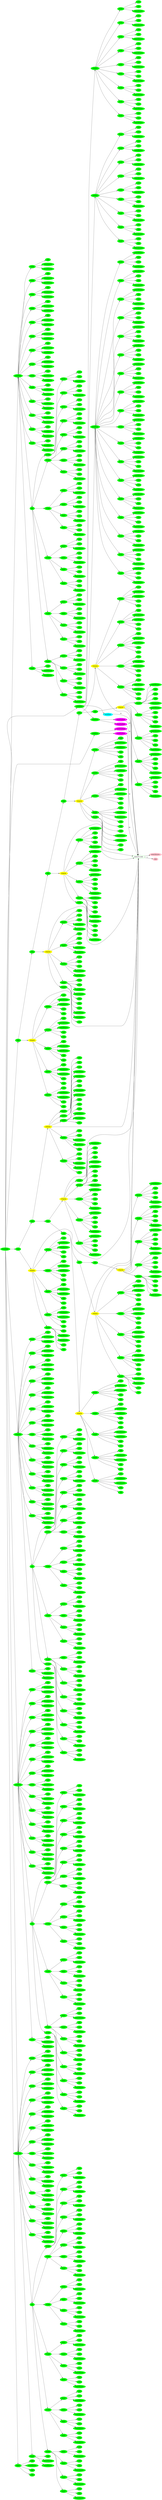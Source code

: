 digraph SceneGraph{
	rankdir=LR;

	node[label=drawU style=filled color=green];
		UCube1u1;
		UCube1u2;
		UCube1u3;
		UCube1u4;
		UCube2u5;
		UCube2u6;
		UCube2u7;
		UCube2u8;
		UCube3u9;
		UCube3u10;
		UCube3u11;
		UCube3u12;
		UCube4u13;
		UCube4u14;
		UCube4u15;
		UCube4u16;
		UCube5u17;
		UCube5u18;
		UCube5u19;
		UCube5u20;
		UCube6u21;
		UCube6u22;
		UCube6u23;
		UCube6u24;
		UCube7u25;
		UCube7u26;
		UCube7u27;
		UCube7u28;
		UCube8u29;
		UCube8u30;
		UCube8u31;
		UCube8u32;
		UCube9u33;
		UCube9u34;
		UCube9u35;
		UCube9u36;
		UCube10u37;
		UCube10u38;
		UCube10u39;
		UCube10u40;
		UCube11u41;
		UCube11u42;
		UCube11u43;
		UCube11u44;
		UCube12u45;
		UCube12u46;
		UCube12u47;
		UCube12u48;
		UCube13u49;
		UCube13u50;
		UCube13u51;
		UCube13u52;
		UCube14u53;
		UCube14u54;
		UCube14u55;
		UCube14u56;
		UCube15u57;
		UCube15u58;
		UCube15u59;
		UCube15u60;
		UCube16u61;
		UCube16u62;
		UCube16u63;
		UCube16u64;
		UCube17u65;
		UCube17u66;
		UCube17u67;
		UCube17u68;
		UCube18u69;
		UCube18u70;
		UCube18u71;
		UCube18u72;
		UCube19u73;
		UCube19u74;
		UCube19u75;
		UCube19u76;
		UCube20u77;
		UCube20u78;
		UCube20u79;
		UCube20u80;
		UCube21u81;
		UCube21u82;
		UCube21u83;
		UCube21u84;
		UCube22u85;
		UCube22u86;
		UCube22u87;
		UCube22u88;
		UCube23u89;
		UCube23u90;
		UCube23u91;
		UCube23u92;
		UCube24u93;
		UCube24u94;
		UCube24u95;
		UCube24u96;

	
	drawBody[label=drawBody style=filled color=green];

	drawHead[label=drawHead style=filled color=green];
	node[label=drawFoot style=filled color=green];
		drawFoot;
		drawFoot2;
		drawFoot3;
		drawFoot4;
		
	
	node[label=test style=filled color=green];
		test;
		test2;
		test3;
		test4;
	
	node[label=drawOval style=filled color=green];
		drawOval;
		drawOval2;
	
	node[label=wing style=filled color=green];
		wing;
		wing2;
		wing3;
		wing4;
		wing5;
		wing6;
		wingb;
		wing2b;
		wing3b;
		wing4b;
		wing5b;
		wing6b;

	node[label=UCube style=filled color=green];
		UCube1;
		UCube2;
		UCube3;
		UCube4;
		UCube5;
		UCube6;
		UCube7;
		UCube8;
		UCube9;
		UCube10;
		UCube11;
		UCube12;
		UCube13;
		UCube14;
		UCube15;
		UCube16;
		UCube17;
		UCube18;
		UCube19;
		UCube20;
		UCube21;
		UCube22;
		UCube23;
		UCube24;

	drawEyes[label=drawEyes style=filled color=green];
	drawNose[label=drawNose style=filled color=cyan];
	node[label=drawEar style=filled color=green];
		drawEar;
		drawEar2;
	node[label=drawOvalHalf style=filled color=magenta];
		drawOvalHalf;
		drawOvalHalf2;	
		drawOvalHalf3;	
		drawOvalHalf4;	
	node[label=wingseg style=filled color=yellow];
		wingseg;
		wingseg2;
		wingseg3;
		wingseg4;
		wingseg5;
		wingseg6;
		wingsegb;
		wingseg2b;
		wingseg3b;
		wingseg4b;
		wingseg5b;
		wingseg6b;
	
	
	drawT[label=drawT style=filled color=green];
	node[label=drawX style=filled color=green];
		drawX1;
		drawX2;
		drawX3;
		drawX4;
		drawX5;
		drawX6;
		drawX7;
		drawX8;
		drawX9;
		drawX10;
		drawX11;
		drawX12;
		drawX13;
		drawX14;
		drawX15;
		drawX16;
		drawX17;
		drawX18;
		drawX19;
		drawX20;
		drawX21;
		drawX22;
		drawX23;
		drawX24;
		drawX25;
		drawX26;
		drawX27;
		drawX28;
		drawX29;
		drawX30;
		drawX31;
		drawX32;
		drawX33;
		drawX34;
		drawX35;
		drawX36;
		drawX37;
		drawX38;
		drawX39;
		drawX40;
		drawX41;
		drawX42;
		drawX43;
		drawX44;
		drawX45;
		drawX46;
		drawX47;
		drawX48;
		drawX49;
		drawX50;
		drawX51;
		drawX52;
		drawX53;
		drawX54;
		drawX55;
		drawX56;
		drawX57;
		drawX58;
		drawX59;
		drawX60;
		
	node[label=drawS style=filled color=green];
		drawS1;
		drawS2;
		drawS3;
		drawS4;
		drawS5;
		drawS6;
		drawS7;
		drawS8;
		drawS9;
		drawS10;
		drawS11;
		drawS12;
		drawS13;
		drawS14;
		drawS15;
		drawS16;
		drawS17;
		drawS18;
	node[label=drawV style=filled color=green];
		drawV;
		drawV7;
		drawV8;
		drawV9;
		drawV2;
		drawV3;
		drawV4;
		drawV5;
		drawV6;
		drawVb;
		drawV7b;
		drawV8b;
		drawV9b;
		drawV2b;
		drawV3b;
		drawV4b;
		drawV5b;
		drawV6b;
	node[label=drawW style=filled color=green];
		drawW1;
		drawW2;
		drawW3;
		drawW4;
		drawW5;
		drawW6;
		drawW7;
		drawW8;
		drawW9;
		drawW10;
		drawW11;
		drawW12;
		drawW13;
		drawW14;
		drawW15;
		drawW16;
		drawW17;
		drawW18;
		drawW19;
		drawW20;
		drawW21;
		drawW22;
		drawW23;
		drawW24;
		drawW25;
		drawW26;
		drawW27;
		drawW28;
		drawW29;
		drawW30;
		drawW31;
		drawW32;
		drawW33;
		drawW34;
		drawW35;
		drawW36;
		drawW37;
		drawW38;
		drawW39;
		drawW40;
		drawW41;
		drawW42;
		drawW43;
		drawW44;
		drawW45;
		drawW46;
		drawW47;
		drawW48;
		drawW49;
		drawW50;
		drawW51;
		drawW52;
		drawW53;
		drawW54;
		drawW55;
		drawW56;
		drawW57;
		drawW58;
		drawW59;
		drawW60;

	
	node[label=cube style=filled color=pink];
		drawStickU;
		node[color=green];
		drawStickW1;
		drawStickW2;
		drawStickW3;
		drawStickW4;
		drawStickW5;
		drawStickW6;
		drawStickW7;
		drawStickW8;
		drawStickW9;
		drawStickW10;
		drawStickW11;
		drawStickW12;
		drawStickW13;
		drawStickW14;
		drawStickW15;
		drawStickW16;
		drawStickW17;
		drawStickW18;
		drawStickW19;
		drawStickW20;
		drawStickW21;
		drawStickW22;
		drawStickW23;
		drawStickW24;
		drawStickW25;
		drawStickW26;
		drawStickW27;
		drawStickW28;
		drawStickW29;
		drawStickW30;
		drawStickW31;
		drawStickW32;
		drawStickW33;
		drawStickW34;
		drawStickW35;
		drawStickW36;
		drawStickW37;
		drawStickW38;
		drawStickW39;
		drawStickW40;
		drawStickW41;
		drawStickW42;
		drawStickW43;
		drawStickW44;
		drawStickW45;
		drawStickW46;
		drawStickW47;
		drawStickW48;
		drawStickW49;
		drawStickW50;
		drawStickW51;
		drawStickW52;
		drawStickW53;
		drawStickW54;
		drawStickW55;
		drawStickW56;
		drawStickW57;
		drawStickW58;
		drawStickW59;
		drawStickW60;
		drawStickW61;
		drawStickW62;
		drawStickW63;
		drawStickW64;
		drawStickW65;
		drawStickW66;
		drawStickW67;
		drawStickW68;
		drawStickW69;
		drawStickW70;
		drawStickW71;
		drawStickW72;
		drawStickW73;
		drawStickW74;
		drawStickW75;
		drawStickW76;
		drawStickW77;
		drawStickW78;
		drawStickW79;
		drawStickW80;
		drawStickW81;
		drawStickW82;
		drawStickW83;
		drawStickW84;
		drawStickW85;
		drawStickW86;
		drawStickW87;
		drawStickW88;
		drawStickW89;
		drawStickW90;
		drawStickW91;
		drawStickW92;
		drawStickW93;
		drawStickW94;
		drawStickW95;
		drawStickW96;
		drawStickW97;
		drawStickW98;
		drawStickW99;
		drawStickW100;
		drawStickW101;
		drawStickW102;
		drawStickW103;
		drawStickW104;
		drawStickW105;
		drawStickW106;
		drawStickW107;
		drawStickW108;
		drawStickW109;
		drawStickW110;
		drawStickW111;
		drawStickW112;
		drawStickW113;
		drawStickW114;
		drawStickW115;
		drawStickW116;
		drawStickW117;
		drawStickW118;
		drawStickW119;
		drawStickW120;
		drawStickW121;
		drawStickW122;
		drawStickW123;
		drawStickW124;
		drawStickW125;
		drawStickW126;
		drawStickW127;
		drawStickW128;
		drawStickW129;
		drawStickW130;
		drawStickW131;
		drawStickW132;
		drawStickW133;
		drawStickW134;
		drawStickW135;
		drawStickW136;
		drawStickW137;
		drawStickW138;
		drawStickW139;
		drawStickW140;
		drawStickW141;
		drawStickW142;
		drawStickW143;
		drawStickW144;
		drawStickW145;
		drawStickW146;
		drawStickW147;
		drawStickW148;
		drawStickW149;
		drawStickW150;
		drawStickW151;
		drawStickW152;
		drawStickW153;
		drawStickW154;
		drawStickW155;
		drawStickW156;
		drawStickW157;
		drawStickW158;
		drawStickW159;
		drawStickW160;
		drawStickW161;
		drawStickW162;
		drawStickW163;
		drawStickW164;
		drawStickW165;
		drawStickW166;
		drawStickW167;
		drawStickW168;
		drawStickW169;
		drawStickW170;
		drawStickW171;
		drawStickW172;
		drawStickW173;
		drawStickW174;
		drawStickW175;
		drawStickW176;
		drawStickW177;
		drawStickW178;
		drawStickW179;
		drawStickW180;
		ustick1;
		ustick2;
		ustick3;
		ustick4;
		ustick5;
		ustick6;
		ustick7;
		ustick8;
		ustick9;
		ustick10;
		ustick11;
		ustick12;
		ustick13;
		ustick14;
		ustick15;
		ustick16;
		ustick17;
		ustick18;
		ustick19;
		ustick20;
		ustick21;
		ustick22;
		ustick23;
		ustick24;
		ustick25;
		ustick26;
		ustick27;
		ustick28;
		ustick29;
		ustick30;
		ustick31;
		ustick32;
		ustick33;
		ustick34;
		ustick35;
		ustick36;
		ustick37;
		ustick38;
		ustick39;
		ustick40;
		ustick41;
		ustick42;
		ustick43;
		ustick44;
		ustick45;
		ustick46;
		ustick47;
		ustick48;
		ustick49;
		ustick50;
		ustick51;
		ustick52;
		ustick53;
		ustick54;
		ustick55;
		ustick56;
		ustick57;
		ustick58;
		ustick59;
		ustick60;
		ustick61;
		ustick62;
		ustick63;
		ustick64;
		ustick65;
		ustick66;
		ustick67;
		ustick68;
		ustick69;
		ustick70;
		ustick71;
		ustick72;
		ustick73;
		ustick74;
		ustick75;
		ustick76;
		ustick77;
		ustick78;
		ustick79;
		ustick80;
		ustick81;
		ustick82;
		ustick83;
		ustick84;
		ustick85;
		ustick86;
		ustick87;
		ustick88;
		ustick89;
		ustick90;
		ustick91;
		ustick92;
		ustick93;
		ustick94;
		ustick95;
		ustick96;
		ustick97;
		ustick98;
		ustick99;
		ustick100;
		ustick101;
		ustick102;
		ustick103;
		ustick104;
		ustick105;
		ustick106;
		ustick107;
		ustick108;
		ustick109;
		ustick110;
		ustick111;
		ustick112;
		ustick113;
		ustick114;
		ustick115;
		ustick116;
		ustick117;
		ustick118;
		ustick119;
		ustick120;
		ustick121;
		ustick122;
		ustick123;
		ustick124;
		ustick125;
		ustick126;
		ustick127;
		ustick128;
		ustick129;
		ustick130;
		ustick131;
		ustick132;
		ustick133;
		ustick134;
		ustick135;
		ustick136;
		ustick137;
		ustick138;
		ustick139;
		ustick140;
		ustick141;
		ustick142;
		ustick143;
		ustick144;
		ustick145;
		ustick146;
		ustick147;
		ustick148;
		ustick149;
		ustick150;
		ustick151;
		ustick152;
		ustick153;
		ustick154;
		ustick155;
		ustick156;
		ustick157;
		ustick158;
		ustick159;
		ustick160;
		ustick161;
		ustick162;
		ustick163;
		ustick164;
		ustick165;
		ustick166;
		ustick167;
		ustick168;
		ustick169;
		ustick170;
		ustick171;
		ustick172;
		ustick173;
		ustick174;
		ustick175;
		ustick176;
		ustick177;
		ustick178;
		ustick179;
		ustick180;
		ustick181;
		ustick182;
		ustick183;
		ustick184;
		ustick185;
		ustick186;
		ustick187;
		ustick188;
		ustick189;
		ustick190;
		ustick191;
		ustick192;
		cubeT[color=green];
		cubeT2[color=green];
		cubeT3[color=green];
		cubeX1;
		cubeX2;
		cubeX3;
		cubeX4;
		cubeX5;
		cubeX6;
		cubeX7;
		cubeX8;
		cubeX9;
		cubeX10;
		cubeX11;
		cubeX12;
		cubeX13;
		cubeX14;
		cubeX15;
		cubeX16;
		cubeX17;
		cubeX18;
		cubeX19;
		cubeX20;
		cubeX21;
		cubeX22;
		cubeX23;
		cubeX24;
		cubeX25;
		cubeX26;
		cubeX27;
		cubeX28;
		cubeX29;
		cubeX30;
		cubeX31;
		cubeX32;
		cubeX33;
		cubeX34;
		cubeX35;
		cubeX36;
		cubeX37;
		cubeX38;
		cubeX39;
		cubeX40;
		cubeX41;
		cubeX42;
		cubeX43;
		cubeX44;
		cubeX45;
		cubeX46;
		cubeX47;
		cubeX48;
		cubeX49;
		cubeX50;
		cubeX51;
		cubeX52;
		cubeX53;
		cubeX54;
		cubeX55;
		cubeX56;
		cubeX57;
		cubeX58;
		cubeX59;
		cubeX60;
		cubeS1;
		cubeS2;
		cubeS3;
		cubeS4;
		cubeS5;
		cubeS6;
		cubeS7;
		cubeS8;
		cubeS9;
		cubeS10;
		cubeS11;
		cubeS12;
		cubeS13;
		cubeS14;
		cubeS15;
		cubeS16;
		cubeS17;
		cubeS18;
		cubeS19;
		cubeS20;
		cubeS21;
		cubeS22;
		cubeS23;
		cubeS24;
		cubeS25;
		cubeS26;
		cubeS27;
		cubeS28;
		cubeS29;
		cubeS30;
		cubeS31;
		cubeS32;
		cubeS33;
		cubeS34;
		cubeS35;
		cubeS36;
		cubeV1;
		cubeV2;
		cubeV3;
		cubeV4;
		cubeV5;
		cubeV6;
		cubeV7;
		cubeV8;
		cubeV9;
		cubeV10;
		cubeV11;
		cubeV12;
		cubeV13;
		cubeV14;
		cubeV15;
		cubeV16;
		cubeV17;
		cubeV18;
		cubeV19;
		cubeV20;
		cubeV21;
		cubeV22;
		cubeV23;
		cubeV24;
		cubeV25;
		cubeV26;
		cubeV27;
		cubeV28;
		cubeV29;
		cubeV30;
		cubeV31;
		cubeV32;
		cubeV33;
		cubeV34;
		cubeV35;
		cubeV36;

		
	node[label=draw3Dcurve style=filled color=pink];
		drawLoopU;
		node[color=green];
		drawLoopW1;
		drawLoopW2;
		drawLoopW3;
		drawLoopW4;
		drawLoopW5;
		drawLoopW6;
		drawLoopW7;
		drawLoopW8;
		drawLoopW9;
		drawLoopW10;
		drawLoopW11;
		drawLoopW12;
		drawLoopW13;
		drawLoopW14;
		drawLoopW15;
		drawLoopW16;
		drawLoopW17;
		drawLoopW18;
		drawLoopW19;
		drawLoopW20;
		drawLoopW21;
		drawLoopW22;
		drawLoopW23;
		drawLoopW24;
		drawLoopW25;
		drawLoopW26;
		drawLoopW27;
		drawLoopW28;
		drawLoopW29;
		drawLoopW30;
		drawLoopW31;
		drawLoopW32;
		drawLoopW33;
		drawLoopW34;
		drawLoopW35;
		drawLoopW36;
		drawLoopW37;
		drawLoopW38;
		drawLoopW39;
		drawLoopW40;
		drawLoopW41;
		drawLoopW42;
		drawLoopW43;
		drawLoopW44;
		drawLoopW45;
		drawLoopW46;
		drawLoopW47;
		drawLoopW48;
		drawLoopW49;
		drawLoopW50;
		drawLoopW51;
		drawLoopW52;
		drawLoopW53;
		drawLoopW54;
		drawLoopW55;
		drawLoopW56;
		drawLoopW57;
		drawLoopW58;
		drawLoopW59;
		drawLoopW60;
		drawLoopW61;
		drawLoopW62;
		drawLoopW63;
		drawLoopW64;
		drawLoopW65;
		drawLoopW66;
		drawLoopW67;
		drawLoopW68;
		drawLoopW69;
		drawLoopW70;
		drawLoopW71;
		drawLoopW72;
		drawLoopW73;
		drawLoopW74;
		drawLoopW75;
		drawLoopW76;
		drawLoopW77;
		drawLoopW78;
		drawLoopW79;
		drawLoopW80;
		drawLoopW81;
		drawLoopW82;
		drawLoopW83;
		drawLoopW84;
		drawLoopW85;
		drawLoopW86;
		drawLoopW87;
		drawLoopW88;
		drawLoopW89;
		drawLoopW90;
		drawLoopW91;
		drawLoopW92;
		drawLoopW93;
		drawLoopW94;
		drawLoopW95;
		drawLoopW96;
		drawLoopW97;
		drawLoopW98;
		drawLoopW99;
		drawLoopW100;
		drawLoopW101;
		drawLoopW102;
		drawLoopW103;
		drawLoopW104;
		drawLoopW105;
		drawLoopW106;
		drawLoopW107;
		drawLoopW108;
		drawLoopW109;
		drawLoopW110;
		drawLoopW111;
		drawLoopW112;
		drawLoopW113;
		drawLoopW114;
		drawLoopW115;
		drawLoopW116;
		drawLoopW117;
		drawLoopW118;
		drawLoopW119;
		drawLoopW120;
		curveT;
		curveX1;
		curveX2;
		curveX3;
		curveX4;
		curveX5;
		curveX6;
		curveX7;
		curveX8;
		curveX9;
		curveX10;
		curveX11;
		curveX12;
		curveX13;
		curveX14;
		curveX15;
		curveX16;
		curveX17;
		curveX18;
		curveX19;
		curveX20;
		curveX21;
		curveX22;
		curveX23;
		curveX24;
		curveX25;
		curveX26;
		curveX27;
		curveX28;
		curveX29;
		curveX30;
		curveX31;
		curveX32;
		curveX33;
		curveX34;
		curveX35;
		curveX36;
		curveX37;
		curveX38;
		curveX39;
		curveX40;
		curveX41;
		curveX42;
		curveX43;
		curveX44;
		curveX45;
		curveX46;
		curveX47;
		curveX48;
		curveX49;
		curveX50;
		curveX51;
		curveX52;
		curveX53;
		curveX54;
		curveX55;
		curveX56;
		curveX57;
		curveX58;
		curveX59;
		curveX60;
		curveX61;
		curveX62;
		curveX63;
		curveX64;
		curveX65;
		curveX66;
		curveX67;
		curveX68;
		curveX69;
		curveX70;
		curveX71;
		curveX72;
		curveX73;
		curveX74;
		curveX75;
		curveX76;
		curveX77;
		curveX78;
		curveX79;
		curveX80;
		curveX81;
		curveX82;
		curveX83;
		curveX84;
		curveX85;
		curveX86;
		curveX87;
		curveX88;
		curveX89;
		curveX90;
		curveX91;
		curveX92;
		curveX93;
		curveX94;
		curveX95;
		curveX96;
		curveX97;
		curveX98;
		curveX99;
		curveX100;
		curveX101;
		curveX102;
		curveX103;
		curveX104;
		curveX105;
		curveX106;
		curveX107;
		curveX108;
		curveX109;
		curveX110;
		curveX111;
		curveX112;
		curveX113;
		curveX114;
		curveX115;
		curveX116;
		curveX117;
		curveX118;
		curveX119;
		curveX120;
		curveS1;
		curveS2;
		curveS3;
		curveS4;
		curveS5;
		curveS6;
		curveS7;
		curveS8;
		curveS9;
		curveS10;
		curveS11;
		curveS12;
		curveS13;
		curveS14;
		curveS15;
		curveS16;
		curveS17;
		curveS18;
		curveS19;
		curveS20;
		curveS21;
		curveS22;
		curveS23;
		curveS24;
		curveS25;
		curveS26;
		curveS27;
		curveS28;
		curveS29;
		curveS30;
		curveS31;
		curveS32;
		curveS33;
		curveS34;
		curveS35;
		curveS36;
		curveV1;
		curveV2;
		curveV3;
		curveV4;
		curveV5;
		curveV6;
		curveV7;
		curveV8;
		curveV9;
		curveV10;
		curveV11;
		curveV12;
		curveV13;
		curveV14;
		curveV15;
		curveV16;
		curveV17;
		curveV18;
		UCube1u1curve;
		UCube1u2curve;
		UCube1u3curve;
		UCube1u4curve;
		UCube2u5curve;
		UCube2u6curve;
		UCube2u7curve;
		UCube2u8curve;
		UCube3u9curve;
		UCube3u10curve;
		UCube3u11curve;
		UCube3u12curve;
		UCube4u13curve;
		UCube4u14curve;
		UCube4u15curve;
		UCube4u16curve;
		UCube5u17curve;
		UCube5u18curve;
		UCube5u19curve;
		UCube5u20curve;
		UCube6u21curve;
		UCube6u22curve;
		UCube6u23curve;
		UCube6u24curve;
		UCube7u25curve;
		UCube7u26curve;
		UCube7u27curve;
		UCube7u28curve;
		UCube8u29curve;
		UCube8u30curve;
		UCube8u31curve;
		UCube8u32curve;
		UCube9u33curve;
		UCube9u34curve;
		UCube9u35curve;
		UCube9u36curve;
		UCube10u37curve;
		UCube10u38curve;
		UCube10u39curve;
		UCube10u40curve;
		UCube11u41curve;
		UCube11u42curve;
		UCube11u43curve;
		UCube11u44curve;
		UCube12u45curve;
		UCube12u46curve;
		UCube12u47curve;
		UCube12u48curve;
		UCube13u49curve;
		UCube13u50curve;
		UCube13u51curve;
		UCube13u52curve;
		UCube14u53curve;
		UCube14u54curve;
		UCube14u55curve;
		UCube14u56curve;
		UCube15u57curve;
		UCube15u58curve;
		UCube15u59curve;
		UCube15u60curve;
		UCube16u61curve;
		UCube16u62curve;
		UCube16u63curve;
		UCube16u64curve;
		UCube17u65curve;
		UCube17u66curve;
		UCube17u67curve;
		UCube17u68curve;
		UCube18u69curve;
		UCube18u70curve;
		UCube18u71curve;
		UCube18u72curve;
		UCube19u73curve;
		UCube19u74curve;
		UCube19u75curve;
		UCube19u76curve;
		UCube20u77curve;
		UCube20u78curve;
		UCube20u79curve;
		UCube20u80curve;
		UCube21u81curve;
		UCube21u82curve;
		UCube21u83curve;
		UCube21u84curve;
		UCube22u85curve;
		UCube22u86curve;
		UCube22u87curve;
		UCube22u88curve;
		UCube23u89curve;
		UCube23u90curve;
		UCube23u91curve;
		UCube23u92curve;
		UCube24u93curve;
		UCube24u94curve;
		UCube24u95curve;
		UCube24u96curve;
	
	
	
	
	
	
	
	
	node[label="unknown node" style=""]
	
	drawBody->drawOval;
	drawBody->drawHead;
	drawBody->drawT;
	drawBody->wing;
	drawBody->wingb;
	drawBody->drawFoot;
	drawBody->drawFoot2;
	drawBody->drawFoot3;
	drawBody->drawFoot4;

	drawOval->drawOvalHalf;
	drawOval->drawOvalHalf3;
	
	drawOval2->drawOvalHalf2;
	drawOval2->drawOvalHalf4;
	
	drawHead->drawOval2;
	drawHead->drawEyes;
	drawHead->drawNose;
	drawHead->drawEar;
	drawHead->drawEar2;
	
	drawT->cubeT;
	drawT->cubeT2;
	drawT->cubeT3;
	
	drawT->curveT;
	
	wing->wingseg;
	wing->wing2;
	wing2->wingseg2;
	wing2->wing3;
	wing3->wingseg3;
	wing3->wing4;
	wing4->wingseg4;
	wing4->wing5;
	wing5->wingseg5;
	wing5->wing6;
	wing6->wingseg6;
	
	wingb->wingsegb;
	wingb->wing2b;
	wing2b->wingseg2b;
	wing2b->wing3b;
	wing3b->wingseg3b;
	wing3b->wing4b;
	wing4b->wingseg4b;
	wing4b->wing5b;
	wing5b->wingseg5b;
	wing5b->wing6b;
	wing6b->wingseg6b;
	
	drawFoot->test;
	drawFoot2->test2;
	drawFoot3->test3;
	drawFoot4->test4;
	
	drawFoot->drawX1;
	drawFoot->drawX2;
	drawFoot->drawX3;
	drawFoot->drawX4;
	drawFoot->drawX5;
	drawFoot->drawX6;
	drawFoot->drawX7;
	drawFoot->drawX8;
	drawFoot->drawX9;
	drawFoot->drawX10;
	drawFoot->drawX11;
	drawFoot->drawX12;
	drawFoot->drawX13;
	drawFoot->drawX14;
	drawFoot->drawX15;
	drawFoot2->drawX16;
	drawFoot2->drawX17;
	drawFoot2->drawX18;
	drawFoot2->drawX19;
	drawFoot2->drawX20;
	drawFoot2->drawX21;
	drawFoot2->drawX22;
	drawFoot2->drawX23;
	drawFoot2->drawX24;
	drawFoot2->drawX25;
	drawFoot2->drawX26;
	drawFoot2->drawX27;
	drawFoot2->drawX28;
	drawFoot2->drawX29;
	drawFoot2->drawX30;
	drawFoot3->drawX31;
	drawFoot3->drawX32;
	drawFoot3->drawX33;
	drawFoot3->drawX34;
	drawFoot3->drawX35;
	drawFoot3->drawX36;
	drawFoot3->drawX37;
	drawFoot3->drawX38;
	drawFoot3->drawX39;
	drawFoot3->drawX40;
	drawFoot3->drawX41;
	drawFoot3->drawX42;
	drawFoot3->drawX43;
	drawFoot3->drawX44;
	drawFoot3->drawX45;
	drawFoot4->drawX46;
	drawFoot4->drawX47;
	drawFoot4->drawX48;
	drawFoot4->drawX49;
	drawFoot4->drawX50;
	drawFoot4->drawX51;
	drawFoot4->drawX52;
	drawFoot4->drawX53;
	drawFoot4->drawX54;
	drawFoot4->drawX55;
	drawFoot4->drawX56;
	drawFoot4->drawX57;
	drawFoot4->drawX58;
	drawFoot4->drawX59;
	drawFoot4->drawX60;
	
	drawOvalHalf->drawU[label=30];
	drawOvalHalf2->drawU[label=30];
	drawOvalHalf3->drawU[label=30];
	drawOvalHalf4->drawU[label=30];
	
	drawEyes->drawS1;
	drawEyes->drawS2;
	drawEyes->drawS3;
	drawEyes->drawS4;
	drawEyes->drawS5;
	drawEyes->drawS6;
	drawEyes->drawS7;
	drawEyes->drawS8;
	drawEyes->drawS9;
	drawEyes->drawS10;
	drawEyes->drawS11;
	drawEyes->drawS12;
	drawEyes->drawS13;
	drawEyes->drawS14;
	drawEyes->drawS15;
	drawEyes->drawS16;
	drawEyes->drawS17;
	drawEyes->drawS18;
	
	drawNose->drawU[label=18];
	
	drawEar->drawV;
	drawEar->drawV2;
	drawEar->drawV3;
	drawEar->drawV4;
	drawEar->drawV5;
	drawEar->drawV6;
	drawEar->drawV7;
	drawEar->drawV8;
	drawEar->drawV9;
	drawEar2->drawVb;
	drawEar2->drawV2b;
	drawEar2->drawV3b;
	drawEar2->drawV4b;
	drawEar2->drawV5b;
	drawEar2->drawV6b;
	drawEar2->drawV7b;
	drawEar2->drawV8b;
	drawEar2->drawV9b;
	
	wingseg->drawU;
	wingseg->drawW1;
	wingseg->drawW2;
	wingseg->drawW3;
	wingseg->drawW4;
	wingseg->drawW5;
	wingseg2->drawU;
	wingseg2->drawW6;
	wingseg2->drawW7;
	wingseg2->drawW8;
	wingseg2->drawW9;
	wingseg2->drawW10;
	wingseg3->drawU;
	wingseg3->drawW11;
	wingseg3->drawW12;
	wingseg3->drawW13;
	wingseg3->drawW14;
	wingseg3->drawW15;
	wingseg4->drawU;
	wingseg4->drawW16;
	wingseg4->drawW17;
	wingseg4->drawW18;
	wingseg4->drawW19;
	wingseg4->drawW20;
	wingseg5->drawU;
	wingseg5->drawW21;
	wingseg5->drawW22;
	wingseg5->drawW23;
	wingseg5->drawW24;
	wingseg5->drawW25;
	wingseg6->drawU;
	wingseg6->drawW26;
	wingseg6->drawW27;
	wingseg6->drawW28;
	wingseg6->drawW29;
	wingseg6->drawW30;
	wingsegb->drawU;
	wingsegb->drawW31;
	wingsegb->drawW32;
	wingsegb->drawW33;
	wingsegb->drawW34;
	wingsegb->drawW35;
	wingseg2b->drawU;
	wingseg2b->drawW36;
	wingseg2b->drawW37;
	wingseg2b->drawW38;
	wingseg2b->drawW39;
	wingseg2b->drawW40;
	wingseg3b->drawU;
	wingseg3b->drawW41;
	wingseg3b->drawW42;
	wingseg3b->drawW43;
	wingseg3b->drawW44;
	wingseg3b->drawW45;
	wingseg4b->drawU;
	wingseg4b->drawW46;
	wingseg4b->drawW47;
	wingseg4b->drawW48;
	wingseg4b->drawW49;
	wingseg4b->drawW50;
	wingseg5b->drawU;
	wingseg5b->drawW51;
	wingseg5b->drawW52;
	wingseg5b->drawW53;
	wingseg5b->drawW54;
	wingseg5b->drawW55;
	wingseg6b->drawU;
	wingseg6b->drawW56;
	wingseg6b->drawW57;
	wingseg6b->drawW58;
	wingseg6b->drawW59;
	wingseg6b->drawW60;
	
	drawX1->curveX1;
	drawX1->curveX2;
	drawX1->cubeX1;
	drawX2->curveX3;
	drawX2->curveX4;
	drawX2->cubeX2;
	drawX3->curveX5;
	drawX3->curveX6;
	drawX3->cubeX3;
	drawX4->curveX7;
	drawX4->curveX8;
	drawX4->cubeX4;
	drawX5->curveX9;
	drawX5->curveX10;
	drawX5->cubeX5;
	drawX6->curveX11;
	drawX6->curveX12;
	drawX6->cubeX6;
	drawX7->curveX13;
	drawX7->curveX14;
	drawX7->cubeX7;
	drawX8->curveX15;
	drawX8->curveX16;
	drawX8->cubeX8;
	drawX9->curveX17;
	drawX9->curveX18;
	drawX9->cubeX9;
	drawX10->curveX19;
	drawX10->curveX20;
	drawX10->cubeX10;
	drawX11->curveX21;
	drawX11->curveX22;
	drawX11->cubeX11;
	drawX12->curveX23;
	drawX12->curveX24;
	drawX12->cubeX12;
	drawX13->curveX25;
	drawX13->curveX26;
	drawX13->cubeX13;
	drawX14->curveX27;
	drawX14->curveX28;
	drawX14->cubeX14;
	drawX15->curveX29;
	drawX15->curveX30;
	drawX15->cubeX15;
	drawX16->curveX31;
	drawX16->curveX32;
	drawX16->cubeX16;
	drawX17->curveX33;
	drawX17->curveX34;
	drawX17->cubeX17;
	drawX18->curveX35;
	drawX18->curveX36;
	drawX18->cubeX18;
	drawX19->curveX37;
	drawX19->curveX38;
	drawX19->cubeX19;
	drawX20->curveX39;
	drawX20->curveX40;
	drawX20->cubeX20;
	drawX21->curveX41;
	drawX21->curveX42;
	drawX21->cubeX21;
	drawX22->curveX43;
	drawX22->curveX44;
	drawX22->cubeX22;
	drawX23->curveX45;
	drawX23->curveX46;
	drawX23->cubeX23;
	drawX24->curveX47;
	drawX24->curveX48;
	drawX24->cubeX24;
	drawX25->curveX49;
	drawX25->curveX50;
	drawX25->cubeX25;
	drawX26->curveX51;
	drawX26->curveX52;
	drawX26->cubeX26;
	drawX27->curveX53;
	drawX27->curveX54;
	drawX27->cubeX27;
	drawX28->curveX55;
	drawX28->curveX56;
	drawX28->cubeX28;
	drawX29->curveX57;
	drawX29->curveX58;
	drawX29->cubeX29;
	drawX30->curveX59;
	drawX30->curveX60;
	drawX30->cubeX30;
	drawX31->curveX61;
	drawX31->curveX62;
	drawX31->cubeX31;
	drawX32->curveX63;
	drawX32->curveX64;
	drawX32->cubeX32;
	drawX33->curveX65;
	drawX33->curveX66;
	drawX33->cubeX33;
	drawX34->curveX67;
	drawX34->curveX68;
	drawX34->cubeX34;
	drawX35->curveX69;
	drawX35->curveX70;
	drawX35->cubeX35;
	drawX36->curveX71;
	drawX36->curveX72;
	drawX36->cubeX36;
	drawX37->curveX73;
	drawX37->curveX74;
	drawX37->cubeX37;
	drawX38->curveX75;
	drawX38->curveX76;
	drawX38->cubeX38;
	drawX39->curveX77;
	drawX39->curveX78;
	drawX39->cubeX39;
	drawX40->curveX79;
	drawX40->curveX80;
	drawX40->cubeX40;
	drawX41->curveX81;
	drawX41->curveX82;
	drawX41->cubeX41;
	drawX42->curveX83;
	drawX42->curveX84;
	drawX42->cubeX42;
	drawX43->curveX85;
	drawX43->curveX86;
	drawX43->cubeX43;
	drawX44->curveX87;
	drawX44->curveX88;
	drawX44->cubeX44;
	drawX45->curveX89;
	drawX45->curveX90;
	drawX45->cubeX45;
	drawX46->curveX91;
	drawX46->curveX92;
	drawX46->cubeX46;
	drawX47->curveX93;
	drawX47->curveX94;
	drawX47->cubeX47;
	drawX48->curveX95;
	drawX48->curveX96;
	drawX48->cubeX48;
	drawX49->curveX97;
	drawX49->curveX98;
	drawX49->cubeX49;
	drawX50->curveX99;
	drawX50->curveX100;
	drawX50->cubeX50;
	drawX51->curveX101;
	drawX51->curveX102;
	drawX51->cubeX51;
	drawX52->curveX103;
	drawX52->curveX104;
	drawX52->cubeX52;
	drawX53->curveX105;
	drawX53->curveX106;
	drawX53->cubeX53;
	drawX54->curveX107;
	drawX54->curveX108;
	drawX54->cubeX54;
	drawX55->curveX109;
	drawX55->curveX110;
	drawX55->cubeX55;
	drawX56->curveX111;
	drawX56->curveX112;
	drawX56->cubeX56;
	drawX57->curveX113;
	drawX57->curveX114;
	drawX57->cubeX57;
	drawX58->curveX115;
	drawX58->curveX116;
	drawX58->cubeX58;
	drawX59->curveX117;
	drawX59->curveX118;
	drawX59->cubeX59;
	drawX60->curveX119;
	drawX60->curveX120;
	drawX60->cubeX60;
	
	test->UCube1;
	test->UCube2;
	test->UCube3;
	test->UCube4;
	test->UCube5;
	test->UCube6;
	test2->UCube7;
	test2->UCube8;
	test2->UCube9;
	test2->UCube10;
	test2->UCube11;
	test2->UCube12;
	test3->UCube13;
	test3->UCube14;
	test3->UCube15;
	test3->UCube16;
	test3->UCube17;
	test3->UCube18;
	test4->UCube19;
	test4->UCube20;
	test4->UCube21;
	test4->UCube22;
	test4->UCube23;
	test4->UCube24;
	
	drawU->drawStickU[label=2];
	drawU->drawLoopU;
	
	drawS1->cubeS1;
	drawS1->cubeS2;
	drawS1->curveS1;
	drawS1->curveS2;
	drawS2->cubeS3;
	drawS2->cubeS4;
	drawS2->curveS3;
	drawS2->curveS4;
	drawS3->cubeS5;
	drawS3->cubeS6;
	drawS3->curveS5;
	drawS3->curveS6;
	drawS4->cubeS7;
	drawS4->cubeS8;
	drawS4->curveS7;
	drawS4->curveS8;
	drawS5->cubeS9;
	drawS5->cubeS10;
	drawS5->curveS9;
	drawS5->curveS10;
	drawS6->cubeS11;
	drawS6->cubeS12;
	drawS6->curveS11;
	drawS6->curveS12;
	drawS7->cubeS13;
	drawS7->cubeS14;
	drawS7->curveS13;
	drawS7->curveS14;
	drawS8->cubeS15;
	drawS8->cubeS16;
	drawS8->curveS15;
	drawS8->curveS16;
	drawS9->cubeS17;
	drawS9->cubeS18;
	drawS9->curveS17;
	drawS9->curveS18;
	drawS10->cubeS19;
	drawS10->cubeS20;
	drawS10->curveS19;
	drawS10->curveS20;
	drawS11->cubeS21;
	drawS11->cubeS22;
	drawS11->curveS21;
	drawS11->curveS22;
	drawS12->cubeS23;
	drawS12->cubeS24;
	drawS12->curveS23;
	drawS12->curveS24;
	drawS13->cubeS25;
	drawS13->cubeS26;
	drawS13->curveS25;
	drawS13->curveS26;
	drawS14->cubeS27;
	drawS14->cubeS28;
	drawS14->curveS27;
	drawS14->curveS28;
	drawS15->cubeS29;
	drawS15->cubeS30;
	drawS15->curveS29;
	drawS15->curveS30;
	drawS16->cubeS31;
	drawS16->cubeS32;
	drawS16->curveS31;
	drawS16->curveS32;
	drawS17->cubeS33;
	drawS17->cubeS34;
	drawS17->curveS33;
	drawS17->curveS34;
	drawS18->cubeS35;
	drawS18->cubeS36;
	drawS18->curveS35;
	drawS18->curveS36;
	
	drawV->cubeV1;
	drawV->cubeV2;
	drawV->curveV1;
	drawV2->cubeV3;
	drawV2->cubeV4;
	drawV2->curveV2;
	drawV3->cubeV5;
	drawV3->cubeV6;
	drawV3->curveV3;
	drawV4->cubeV7;
	drawV4->cubeV8;
	drawV4->curveV4;
	drawV5->cubeV9;
	drawV5->cubeV10;
	drawV5->curveV5;
	drawV6->cubeV11;
	drawV6->cubeV12;
	drawV6->curveV6;
	drawV7->cubeV13;
	drawV7->cubeV14;
	drawV7->curveV7;
	drawV8->cubeV15;
	drawV8->cubeV16;
	drawV8->curveV8;
	drawV9->cubeV17;
	drawV9->cubeV18;
	drawV9->curveV9;
	drawVb->cubeV19;
	drawVb->cubeV20;
	drawVb->curveV10;
	drawV2b->cubeV21;
	drawV2b->cubeV22;
	drawV2b->curveV11;
	drawV3b->cubeV23;
	drawV3b->cubeV24;
	drawV3b->curveV12;
	drawV4b->cubeV25;
	drawV4b->cubeV26;
	drawV4b->curveV13;
	drawV5b->cubeV27;
	drawV5b->cubeV28;
	drawV5b->curveV14;
	drawV6b->cubeV29;
	drawV6b->cubeV30;
	drawV6b->curveV15;
	drawV7b->cubeV31;
	drawV7b->cubeV32;
	drawV7b->curveV16;
	drawV8b->cubeV33;
	drawV8b->cubeV34;
	drawV8b->curveV17;
	drawV9b->cubeV35;
	drawV9b->cubeV36;
	drawV9b->curveV18;
	
	drawW1->drawStickW1;
	drawW1->drawStickW2;
	drawW1->drawStickW3;
	drawW2->drawStickW4;
	drawW2->drawStickW5;
	drawW2->drawStickW6;
	drawW3->drawStickW7;
	drawW3->drawStickW8;
	drawW3->drawStickW9;
	drawW4->drawStickW10;
	drawW4->drawStickW11;
	drawW4->drawStickW12;
	drawW5->drawStickW13;
	drawW5->drawStickW14;
	drawW5->drawStickW15;
	drawW6->drawStickW16;
	drawW6->drawStickW17;
	drawW6->drawStickW18;
	drawW7->drawStickW19;
	drawW7->drawStickW20;
	drawW7->drawStickW21;
	drawW8->drawStickW22;
	drawW8->drawStickW23;
	drawW8->drawStickW24;
	drawW9->drawStickW25;
	drawW9->drawStickW26;
	drawW9->drawStickW27;
	drawW10->drawStickW28;
	drawW10->drawStickW29;
	drawW10->drawStickW30;
	drawW11->drawStickW31;
	drawW11->drawStickW32;
	drawW11->drawStickW33;
	drawW12->drawStickW34;
	drawW12->drawStickW35;
	drawW12->drawStickW36;
	drawW13->drawStickW37;
	drawW13->drawStickW38;
	drawW13->drawStickW39;
	drawW14->drawStickW40;
	drawW14->drawStickW41;
	drawW14->drawStickW42;
	drawW15->drawStickW43;
	drawW15->drawStickW44;
	drawW15->drawStickW45;
	drawW16->drawStickW46;
	drawW16->drawStickW47;
	drawW16->drawStickW48;
	drawW17->drawStickW49;
	drawW17->drawStickW50;
	drawW17->drawStickW51;
	drawW18->drawStickW52;
	drawW18->drawStickW53;
	drawW18->drawStickW54;
	drawW19->drawStickW55;
	drawW19->drawStickW56;
	drawW19->drawStickW57;
	drawW20->drawStickW58;
	drawW20->drawStickW59;
	drawW20->drawStickW60;
	drawW21->drawStickW61;
	drawW21->drawStickW62;
	drawW21->drawStickW63;
	drawW22->drawStickW64;
	drawW22->drawStickW65;
	drawW22->drawStickW66;
	drawW23->drawStickW67;
	drawW23->drawStickW68;
	drawW23->drawStickW69;
	drawW24->drawStickW70;
	drawW24->drawStickW71;
	drawW24->drawStickW72;
	drawW25->drawStickW73;
	drawW25->drawStickW74;
	drawW25->drawStickW75;
	drawW26->drawStickW76;
	drawW26->drawStickW77;
	drawW26->drawStickW78;
	drawW27->drawStickW79;
	drawW27->drawStickW80;
	drawW27->drawStickW81;
	drawW28->drawStickW82;
	drawW28->drawStickW83;
	drawW28->drawStickW84;
	drawW29->drawStickW85;
	drawW29->drawStickW86;
	drawW29->drawStickW87;
	drawW30->drawStickW88;
	drawW30->drawStickW89;
	drawW30->drawStickW90;
	drawW31->drawStickW91;
	drawW31->drawStickW92;
	drawW31->drawStickW93;
	drawW32->drawStickW94;
	drawW32->drawStickW95;
	drawW32->drawStickW96;
	drawW33->drawStickW97;
	drawW33->drawStickW98;
	drawW33->drawStickW99;
	drawW34->drawStickW100;
	drawW34->drawStickW101;
	drawW34->drawStickW102;
	drawW35->drawStickW103;
	drawW35->drawStickW104;
	drawW35->drawStickW105;
	drawW36->drawStickW106;
	drawW36->drawStickW107;
	drawW36->drawStickW108;
	drawW37->drawStickW109;
	drawW37->drawStickW110;
	drawW37->drawStickW111;
	drawW38->drawStickW112;
	drawW38->drawStickW113;
	drawW38->drawStickW114;
	drawW39->drawStickW115;
	drawW39->drawStickW116;
	drawW39->drawStickW117;
	drawW40->drawStickW118;
	drawW40->drawStickW119;
	drawW40->drawStickW120;
	drawW41->drawStickW121;
	drawW41->drawStickW122;
	drawW41->drawStickW123;
	drawW42->drawStickW124;
	drawW42->drawStickW125;
	drawW42->drawStickW126;
	drawW43->drawStickW127;
	drawW43->drawStickW128;
	drawW43->drawStickW129;
	drawW44->drawStickW130;
	drawW44->drawStickW131;
	drawW44->drawStickW132;
	drawW45->drawStickW133;
	drawW45->drawStickW134;
	drawW45->drawStickW135;
	drawW46->drawStickW136;
	drawW46->drawStickW137;
	drawW46->drawStickW138;
	drawW47->drawStickW139;
	drawW47->drawStickW140;
	drawW47->drawStickW141;
	drawW48->drawStickW142;
	drawW48->drawStickW143;
	drawW48->drawStickW144;
	drawW49->drawStickW145;
	drawW49->drawStickW146;
	drawW49->drawStickW147;
	drawW50->drawStickW148;
	drawW50->drawStickW149;
	drawW50->drawStickW150;
	drawW51->drawStickW151;
	drawW51->drawStickW152;
	drawW51->drawStickW153;
	drawW52->drawStickW154;
	drawW52->drawStickW155;
	drawW52->drawStickW156;
	drawW53->drawStickW157;
	drawW53->drawStickW158;
	drawW53->drawStickW159;
	drawW54->drawStickW160;
	drawW54->drawStickW161;
	drawW54->drawStickW162;
	drawW55->drawStickW163;
	drawW55->drawStickW164;
	drawW55->drawStickW165;
	drawW56->drawStickW166;
	drawW56->drawStickW167;
	drawW56->drawStickW168;
	drawW57->drawStickW169;
	drawW57->drawStickW170;
	drawW57->drawStickW171;
	drawW58->drawStickW172;
	drawW58->drawStickW173;
	drawW58->drawStickW174;
	drawW59->drawStickW175;
	drawW59->drawStickW176;
	drawW59->drawStickW177;
	drawW60->drawStickW178;
	drawW60->drawStickW179;
	drawW60->drawStickW180;
	drawW1->drawLoopW1;
	drawW1->drawLoopW2;
	drawW2->drawLoopW3;
	drawW2->drawLoopW4;
	drawW3->drawLoopW5;
	drawW3->drawLoopW6;
	drawW4->drawLoopW7;
	drawW4->drawLoopW8;
	drawW5->drawLoopW9;
	drawW5->drawLoopW10;
	drawW6->drawLoopW11;
	drawW6->drawLoopW12;
	drawW7->drawLoopW13;
	drawW7->drawLoopW14;
	drawW8->drawLoopW15;
	drawW8->drawLoopW16;
	drawW9->drawLoopW17;
	drawW9->drawLoopW18;
	drawW10->drawLoopW19;
	drawW10->drawLoopW20;
	drawW11->drawLoopW21;
	drawW11->drawLoopW22;
	drawW12->drawLoopW23;
	drawW12->drawLoopW24;
	drawW13->drawLoopW25;
	drawW13->drawLoopW26;
	drawW14->drawLoopW27;
	drawW14->drawLoopW28;
	drawW15->drawLoopW29;
	drawW15->drawLoopW30;
	drawW16->drawLoopW31;
	drawW16->drawLoopW32;
	drawW17->drawLoopW33;
	drawW17->drawLoopW34;
	drawW18->drawLoopW35;
	drawW18->drawLoopW36;
	drawW19->drawLoopW37;
	drawW19->drawLoopW38;
	drawW20->drawLoopW39;
	drawW20->drawLoopW40;
	drawW21->drawLoopW41;
	drawW21->drawLoopW42;
	drawW22->drawLoopW43;
	drawW22->drawLoopW44;
	drawW23->drawLoopW45;
	drawW23->drawLoopW46;
	drawW24->drawLoopW47;
	drawW24->drawLoopW48;
	drawW25->drawLoopW49;
	drawW25->drawLoopW50;
	drawW26->drawLoopW51;
	drawW26->drawLoopW52;
	drawW27->drawLoopW53;
	drawW27->drawLoopW54;
	drawW28->drawLoopW55;
	drawW28->drawLoopW56;
	drawW29->drawLoopW57;
	drawW29->drawLoopW58;
	drawW30->drawLoopW59;
	drawW30->drawLoopW60;
	drawW31->drawLoopW61;
	drawW31->drawLoopW62;
	drawW32->drawLoopW63;
	drawW32->drawLoopW64;
	drawW33->drawLoopW65;
	drawW33->drawLoopW66;
	drawW34->drawLoopW67;
	drawW34->drawLoopW68;
	drawW35->drawLoopW69;
	drawW35->drawLoopW70;
	drawW36->drawLoopW71;
	drawW36->drawLoopW72;
	drawW37->drawLoopW73;
	drawW37->drawLoopW74;
	drawW38->drawLoopW75;
	drawW38->drawLoopW76;
	drawW39->drawLoopW77;
	drawW39->drawLoopW78;
	drawW40->drawLoopW79;
	drawW40->drawLoopW80;
	drawW41->drawLoopW81;
	drawW41->drawLoopW82;
	drawW42->drawLoopW83;
	drawW42->drawLoopW84;
	drawW43->drawLoopW85;
	drawW43->drawLoopW86;
	drawW44->drawLoopW87;
	drawW44->drawLoopW88;
	drawW45->drawLoopW89;
	drawW45->drawLoopW90;
	drawW46->drawLoopW91;
	drawW46->drawLoopW92;
	drawW47->drawLoopW93;
	drawW47->drawLoopW94;
	drawW48->drawLoopW95;
	drawW48->drawLoopW96;
	drawW49->drawLoopW97;
	drawW49->drawLoopW98;
	drawW50->drawLoopW99;
	drawW50->drawLoopW100;
	drawW51->drawLoopW101;
	drawW51->drawLoopW102;
	drawW52->drawLoopW103;
	drawW52->drawLoopW104;
	drawW53->drawLoopW105;
	drawW53->drawLoopW106;
	drawW54->drawLoopW107;
	drawW54->drawLoopW108;
	drawW55->drawLoopW109;
	drawW55->drawLoopW110;
	drawW56->drawLoopW111;
	drawW56->drawLoopW112;
	drawW57->drawLoopW113;
	drawW57->drawLoopW114;
	drawW58->drawLoopW115;
	drawW58->drawLoopW116;
	drawW59->drawLoopW117;
	drawW59->drawLoopW118;
	drawW60->drawLoopW119;
	drawW60->drawLoopW120;
	
	UCube1 ->UCube1u1;
	UCube1 ->UCube1u2;
	UCube1 ->UCube1u3;
	UCube1 ->UCube1u4;
	UCube2 ->UCube2u5;
	UCube2 ->UCube2u6;
	UCube2 ->UCube2u7;
	UCube2 ->UCube2u8;
	UCube3 ->UCube3u9;
	UCube3 ->UCube3u10;
	UCube3 ->UCube3u11;
	UCube3 ->UCube3u12;
	UCube4 ->UCube4u13;
	UCube4 ->UCube4u14;
	UCube4 ->UCube4u15;
	UCube4 ->UCube4u16;
	UCube5 ->UCube5u17;
	UCube5 ->UCube5u18;
	UCube5 ->UCube5u19;
	UCube5 ->UCube5u20;
	UCube6 ->UCube6u21;
	UCube6 ->UCube6u22;
	UCube6 ->UCube6u23;
	UCube6 ->UCube6u24;
	UCube7 ->UCube7u25;
	UCube7 ->UCube7u26;
	UCube7 ->UCube7u27;
	UCube7 ->UCube7u28;
	UCube8 ->UCube8u29;
	UCube8 ->UCube8u30;
	UCube8 ->UCube8u31;
	UCube8 ->UCube8u32;
	UCube9 ->UCube9u33;
	UCube9 ->UCube9u34;
	UCube9 ->UCube9u35;
	UCube9 ->UCube9u36;
	UCube10 ->UCube10u37;
	UCube10 ->UCube10u38;
	UCube10 ->UCube10u39;
	UCube10 ->UCube10u40;
	UCube11 ->UCube11u41;
	UCube11 ->UCube11u42;
	UCube11 ->UCube11u43;
	UCube11 ->UCube11u44;
	UCube12 ->UCube12u45;
	UCube12 ->UCube12u46;
	UCube12 ->UCube12u47;
	UCube12 ->UCube12u48;
	UCube13 ->UCube13u49;
	UCube13 ->UCube13u50;
	UCube13 ->UCube13u51;
	UCube13 ->UCube13u52;
	UCube14 ->UCube14u53;
	UCube14 ->UCube14u54;
	UCube14 ->UCube14u55;
	UCube14 ->UCube14u56;
	UCube15 ->UCube15u57;
	UCube15 ->UCube15u58;
	UCube15 ->UCube15u59;
	UCube15 ->UCube15u60;
	UCube16 ->UCube16u61;
	UCube16 ->UCube16u62;
	UCube16 ->UCube16u63;
	UCube16 ->UCube16u64;
	UCube17 ->UCube17u65;
	UCube17 ->UCube17u66;
	UCube17 ->UCube17u67;
	UCube17 ->UCube17u68;
	UCube18 ->UCube18u69;
	UCube18 ->UCube18u70;
	UCube18 ->UCube18u71;
	UCube18 ->UCube18u72;
	UCube19 ->UCube19u73;
	UCube19 ->UCube19u74;
	UCube19 ->UCube19u75;
	UCube19 ->UCube19u76;
	UCube20 ->UCube20u77;
	UCube20 ->UCube20u78;
	UCube20 ->UCube20u79;
	UCube20 ->UCube20u80;
	UCube21 ->UCube21u81;
	UCube21 ->UCube21u82;
	UCube21 ->UCube21u83;
	UCube21 ->UCube21u84;
	UCube22 ->UCube22u85;
	UCube22 ->UCube22u86;
	UCube22 ->UCube22u87;
	UCube22 ->UCube22u88;
	UCube23 ->UCube23u89;
	UCube23 ->UCube23u90;
	UCube23 ->UCube23u91;
	UCube23 ->UCube23u92;
	UCube24 ->UCube24u93;
	UCube24 ->UCube24u94;
	UCube24 ->UCube24u95;
	UCube24 ->UCube24u96;
	

	UCube1u1->ustick1;
	UCube1u1->ustick2;
	UCube1u2->ustick3;
	UCube1u2->ustick4;
	UCube1u3->ustick5;
	UCube1u3->ustick6;
	UCube1u4->ustick7;
	UCube1u4->ustick8;
	UCube2u5->ustick9;
	UCube2u5->ustick10;
	UCube2u6->ustick11;
	UCube2u6->ustick12;
	UCube2u7->ustick13;
	UCube2u7->ustick14;
	UCube2u8->ustick15;
	UCube2u8->ustick16;
	UCube3u9->ustick17;
	UCube3u9->ustick18;
	UCube3u10->ustick19;
	UCube3u10->ustick20;
	UCube3u11->ustick21;
	UCube3u11->ustick22;
	UCube3u12->ustick23;
	UCube3u12->ustick24;
	UCube4u13->ustick25;
	UCube4u13->ustick26;
	UCube4u14->ustick27;
	UCube4u14->ustick28;
	UCube4u15->ustick29;
	UCube4u15->ustick30;
	UCube4u16->ustick31;
	UCube4u16->ustick32;
	UCube5u17->ustick33;
	UCube5u17->ustick34;
	UCube5u18->ustick35;
	UCube5u18->ustick36;
	UCube5u19->ustick37;
	UCube5u19->ustick38;
	UCube5u20->ustick39;
	UCube5u20->ustick40;
	UCube6u21->ustick41;
	UCube6u21->ustick42;
	UCube6u22->ustick43;
	UCube6u22->ustick44;
	UCube6u23->ustick45;
	UCube6u23->ustick46;
	UCube6u24->ustick47;
	UCube6u24->ustick48;
	UCube7u25->ustick49;
	UCube7u25->ustick50;
	UCube7u26->ustick51;
	UCube7u26->ustick52;
	UCube7u27->ustick53;
	UCube7u27->ustick54;
	UCube7u28->ustick55;
	UCube7u28->ustick56;
	UCube8u29->ustick57;
	UCube8u29->ustick58;
	UCube8u30->ustick59;
	UCube8u30->ustick60;
	UCube8u31->ustick61;
	UCube8u31->ustick62;
	UCube8u32->ustick63;
	UCube8u32->ustick64;
	UCube9u33->ustick65;
	UCube9u33->ustick66;
	UCube9u34->ustick67;
	UCube9u34->ustick68;
	UCube9u35->ustick69;
	UCube9u35->ustick70;
	UCube9u36->ustick71;
	UCube9u36->ustick72;
	UCube10u37->ustick73;
	UCube10u37->ustick74;
	UCube10u38->ustick75;
	UCube10u38->ustick76;
	UCube10u39->ustick77;
	UCube10u39->ustick78;
	UCube10u40->ustick79;
	UCube10u40->ustick80;
	UCube11u41->ustick81;
	UCube11u41->ustick82;
	UCube11u42->ustick83;
	UCube11u42->ustick84;
	UCube11u43->ustick85;
	UCube11u43->ustick86;
	UCube11u44->ustick87;
	UCube11u44->ustick88;
	UCube12u45->ustick89;
	UCube12u45->ustick90;
	UCube12u46->ustick91;
	UCube12u46->ustick92;
	UCube12u47->ustick93;
	UCube12u47->ustick94;
	UCube12u48->ustick95;
	UCube12u48->ustick96;
	UCube13u49->ustick97;
	UCube13u49->ustick98;
	UCube13u50->ustick99;
	UCube13u50->ustick100;
	UCube13u51->ustick101;
	UCube13u51->ustick102;
	UCube13u52->ustick103;
	UCube13u52->ustick104;
	UCube14u53->ustick105;
	UCube14u53->ustick106;
	UCube14u54->ustick107;
	UCube14u54->ustick108;
	UCube14u55->ustick109;
	UCube14u55->ustick110;
	UCube14u56->ustick111;
	UCube14u56->ustick112;
	UCube15u57->ustick113;
	UCube15u57->ustick114;
	UCube15u58->ustick115;
	UCube15u58->ustick116;
	UCube15u59->ustick117;
	UCube15u59->ustick118;
	UCube15u60->ustick119;
	UCube15u60->ustick120;
	UCube16u61->ustick121;
	UCube16u61->ustick122;
	UCube16u62->ustick123;
	UCube16u62->ustick124;
	UCube16u63->ustick125;
	UCube16u63->ustick126;
	UCube16u64->ustick127;
	UCube16u64->ustick128;
	UCube17u65->ustick129;
	UCube17u65->ustick130;
	UCube17u66->ustick131;
	UCube17u66->ustick132;
	UCube17u67->ustick133;
	UCube17u67->ustick134;
	UCube17u68->ustick135;
	UCube17u68->ustick136;
	UCube18u69->ustick137;
	UCube18u69->ustick138;
	UCube18u70->ustick139;
	UCube18u70->ustick140;
	UCube18u71->ustick141;
	UCube18u71->ustick142;
	UCube18u72->ustick143;
	UCube18u72->ustick144;
	UCube19u73->ustick145;
	UCube19u73->ustick146;
	UCube19u74->ustick147;
	UCube19u74->ustick148;
	UCube19u75->ustick149;
	UCube19u75->ustick150;
	UCube19u76->ustick151;
	UCube19u76->ustick152;
	UCube20u77->ustick153;
	UCube20u77->ustick154;
	UCube20u78->ustick155;
	UCube20u78->ustick156;
	UCube20u79->ustick157;
	UCube20u79->ustick158;
	UCube20u80->ustick159;
	UCube20u80->ustick160;
	UCube21u81->ustick161;
	UCube21u81->ustick162;
	UCube21u82->ustick163;
	UCube21u82->ustick164;
	UCube21u83->ustick165;
	UCube21u83->ustick166;
	UCube21u84->ustick167;
	UCube21u84->ustick168;
	UCube22u85->ustick169;
	UCube22u85->ustick170;
	UCube22u86->ustick171;
	UCube22u86->ustick172;
	UCube22u87->ustick173;
	UCube22u87->ustick174;
	UCube22u88->ustick175;
	UCube22u88->ustick176;
	UCube23u89->ustick177;
	UCube23u89->ustick178;
	UCube23u90->ustick179;
	UCube23u90->ustick180;
	UCube23u91->ustick181;
	UCube23u91->ustick182;
	UCube23u92->ustick183;
	UCube23u92->ustick184;
	UCube24u93->ustick185;
	UCube24u93->ustick186;
	UCube24u94->ustick187;
	UCube24u94->ustick188;
	UCube24u95->ustick189;
	UCube24u95->ustick190;
	UCube24u96->ustick191;
	UCube24u96->ustick192;
	
	UCube1u1->UCube1u1curve;
	UCube1u2->UCube1u2curve;
	UCube1u3->UCube1u3curve;
	UCube1u4->UCube1u4curve;
	UCube2u5->UCube2u5curve;
	UCube2u6->UCube2u6curve;
	UCube2u7->UCube2u7curve;
	UCube2u8->UCube2u8curve;
	UCube3u9->UCube3u9curve;
	UCube3u10->UCube3u10curve;
	UCube3u11->UCube3u11curve;
	UCube3u12->UCube3u12curve;
	UCube4u13->UCube4u13curve;
	UCube4u14->UCube4u14curve;
	UCube4u15->UCube4u15curve;
	UCube4u16->UCube4u16curve;
	UCube5u17->UCube5u17curve;
	UCube5u18->UCube5u18curve;
	UCube5u19->UCube5u19curve;
	UCube5u20->UCube5u20curve;
	UCube6u21->UCube6u21curve;
	UCube6u22->UCube6u22curve;
	UCube6u23->UCube6u23curve;
	UCube6u24->UCube6u24curve;
	UCube7u25->UCube7u25curve;
	UCube7u26->UCube7u26curve;
	UCube7u27->UCube7u27curve;
	UCube7u28->UCube7u28curve;
	UCube8u29->UCube8u29curve;
	UCube8u30->UCube8u30curve;
	UCube8u31->UCube8u31curve;
	UCube8u32->UCube8u32curve;
	UCube9u33->UCube9u33curve;
	UCube9u34->UCube9u34curve;
	UCube9u35->UCube9u35curve;
	UCube9u36->UCube9u36curve;
	UCube10u37->UCube10u37curve;
	UCube10u38->UCube10u38curve;
	UCube10u39->UCube10u39curve;
	UCube10u40->UCube10u40curve;
	UCube11u41->UCube11u41curve;
	UCube11u42->UCube11u42curve;
	UCube11u43->UCube11u43curve;
	UCube11u44->UCube11u44curve;
	UCube12u45->UCube12u45curve;
	UCube12u46->UCube12u46curve;
	UCube12u47->UCube12u47curve;
	UCube12u48->UCube12u48curve;
	UCube13u49->UCube13u49curve;
	UCube13u50->UCube13u50curve;
	UCube13u51->UCube13u51curve;
	UCube13u52->UCube13u52curve;
	UCube14u53->UCube14u53curve;
	UCube14u54->UCube14u54curve;
	UCube14u55->UCube14u55curve;
	UCube14u56->UCube14u56curve;
	UCube15u57->UCube15u57curve;
	UCube15u58->UCube15u58curve;
	UCube15u59->UCube15u59curve;
	UCube15u60->UCube15u60curve;
	UCube16u61->UCube16u61curve;
	UCube16u62->UCube16u62curve;
	UCube16u63->UCube16u63curve;
	UCube16u64->UCube16u64curve;
	UCube17u65->UCube17u65curve;
	UCube17u66->UCube17u66curve;
	UCube17u67->UCube17u67curve;
	UCube17u68->UCube17u68curve;
	UCube18u69->UCube18u69curve;
	UCube18u70->UCube18u70curve;
	UCube18u71->UCube18u71curve;
	UCube18u72->UCube18u72curve;
	UCube19u73->UCube19u73curve;
	UCube19u74->UCube19u74curve;
	UCube19u75->UCube19u75curve;
	UCube19u76->UCube19u76curve;
	UCube20u77->UCube20u77curve;
	UCube20u78->UCube20u78curve;
	UCube20u79->UCube20u79curve;
	UCube20u80->UCube20u80curve;
	UCube21u81->UCube21u81curve;
	UCube21u82->UCube21u82curve;
	UCube21u83->UCube21u83curve;
	UCube21u84->UCube21u84curve;
	UCube22u85->UCube22u85curve;
	UCube22u86->UCube22u86curve;
	UCube22u87->UCube22u87curve;
	UCube22u88->UCube22u88curve;
	UCube23u89->UCube23u89curve;
	UCube23u90->UCube23u90curve;
	UCube23u91->UCube23u91curve;
	UCube23u92->UCube23u92curve;
	UCube24u93->UCube24u93curve;
	UCube24u94->UCube24u94curve;
	UCube24u95->UCube24u95curve;
	UCube24u96->UCube24u96curve;
}